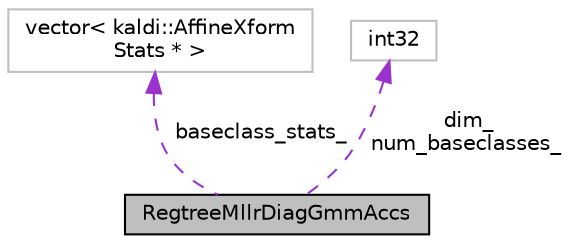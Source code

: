 digraph "RegtreeMllrDiagGmmAccs"
{
  edge [fontname="Helvetica",fontsize="10",labelfontname="Helvetica",labelfontsize="10"];
  node [fontname="Helvetica",fontsize="10",shape=record];
  Node1 [label="RegtreeMllrDiagGmmAccs",height=0.2,width=0.4,color="black", fillcolor="grey75", style="filled", fontcolor="black"];
  Node2 -> Node1 [dir="back",color="darkorchid3",fontsize="10",style="dashed",label=" baseclass_stats_" ,fontname="Helvetica"];
  Node2 [label="vector\< kaldi::AffineXform\lStats * \>",height=0.2,width=0.4,color="grey75", fillcolor="white", style="filled"];
  Node3 -> Node1 [dir="back",color="darkorchid3",fontsize="10",style="dashed",label=" dim_\nnum_baseclasses_" ,fontname="Helvetica"];
  Node3 [label="int32",height=0.2,width=0.4,color="grey75", fillcolor="white", style="filled"];
}
